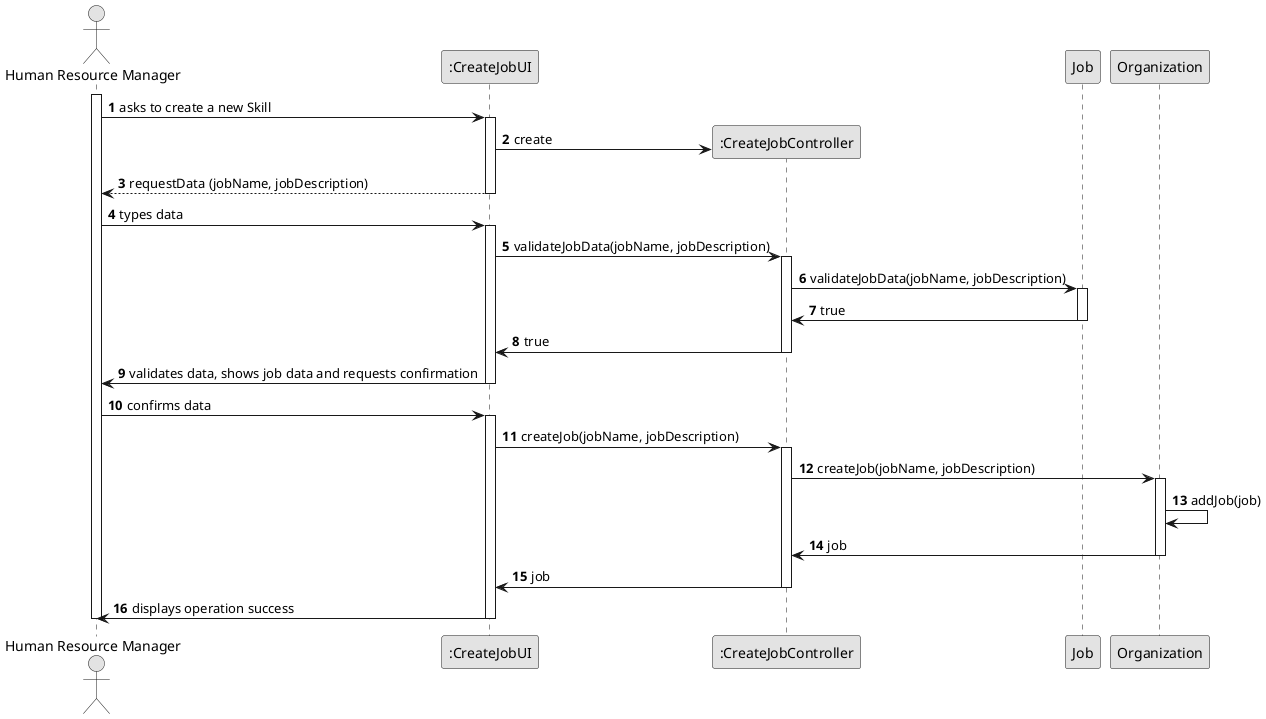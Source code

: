 @startuml
skinparam monochrome true
skinparam packageStyle rectangle
skinparam shadowing false

autonumber

'hide footbox

actor "Human Resource Manager" as HRM
participant ":CreateJobUI" as UI
participant ":CreateJobController" as CTRL
participant "Job" as JOB
participant "Organization" as ORG

activate HRM

        HRM -> UI : asks to create a new Skill

        activate UI
            'create CTRL
            UI -> CTRL** : create

            'requests the HRM to input data
            UI --> HRM : requestData (jobName, jobDescription)
deactivate UI


            HRM -> UI : types data
activate UI

            UI -> CTRL : validateJobData(jobName, jobDescription)
            activate CTRL
                'inserted data validation


                CTRL -> JOB : validateJobData(jobName, jobDescription)

                activate JOB

                    JOB -> CTRL : true

                deactivate JOB

                CTRL -> UI : true

                deactivate CTRL

                UI -> HRM : validates data, shows job data and requests confirmation



        deactivate UI


    HRM -> UI : confirms data
    activate UI

        UI -> CTRL : createJob(jobName, jobDescription)
        activate CTRL

            CTRL -> ORG : createJob(jobName, jobDescription)

            activate ORG

                ORG -> ORG : addJob(job)

                ORG -> CTRL : job

            deactivate ORG

            CTRL -> UI : job

        deactivate CTRL

        UI -> HRM : displays operation success

    deactivate UI

deactivate HRM

@enduml